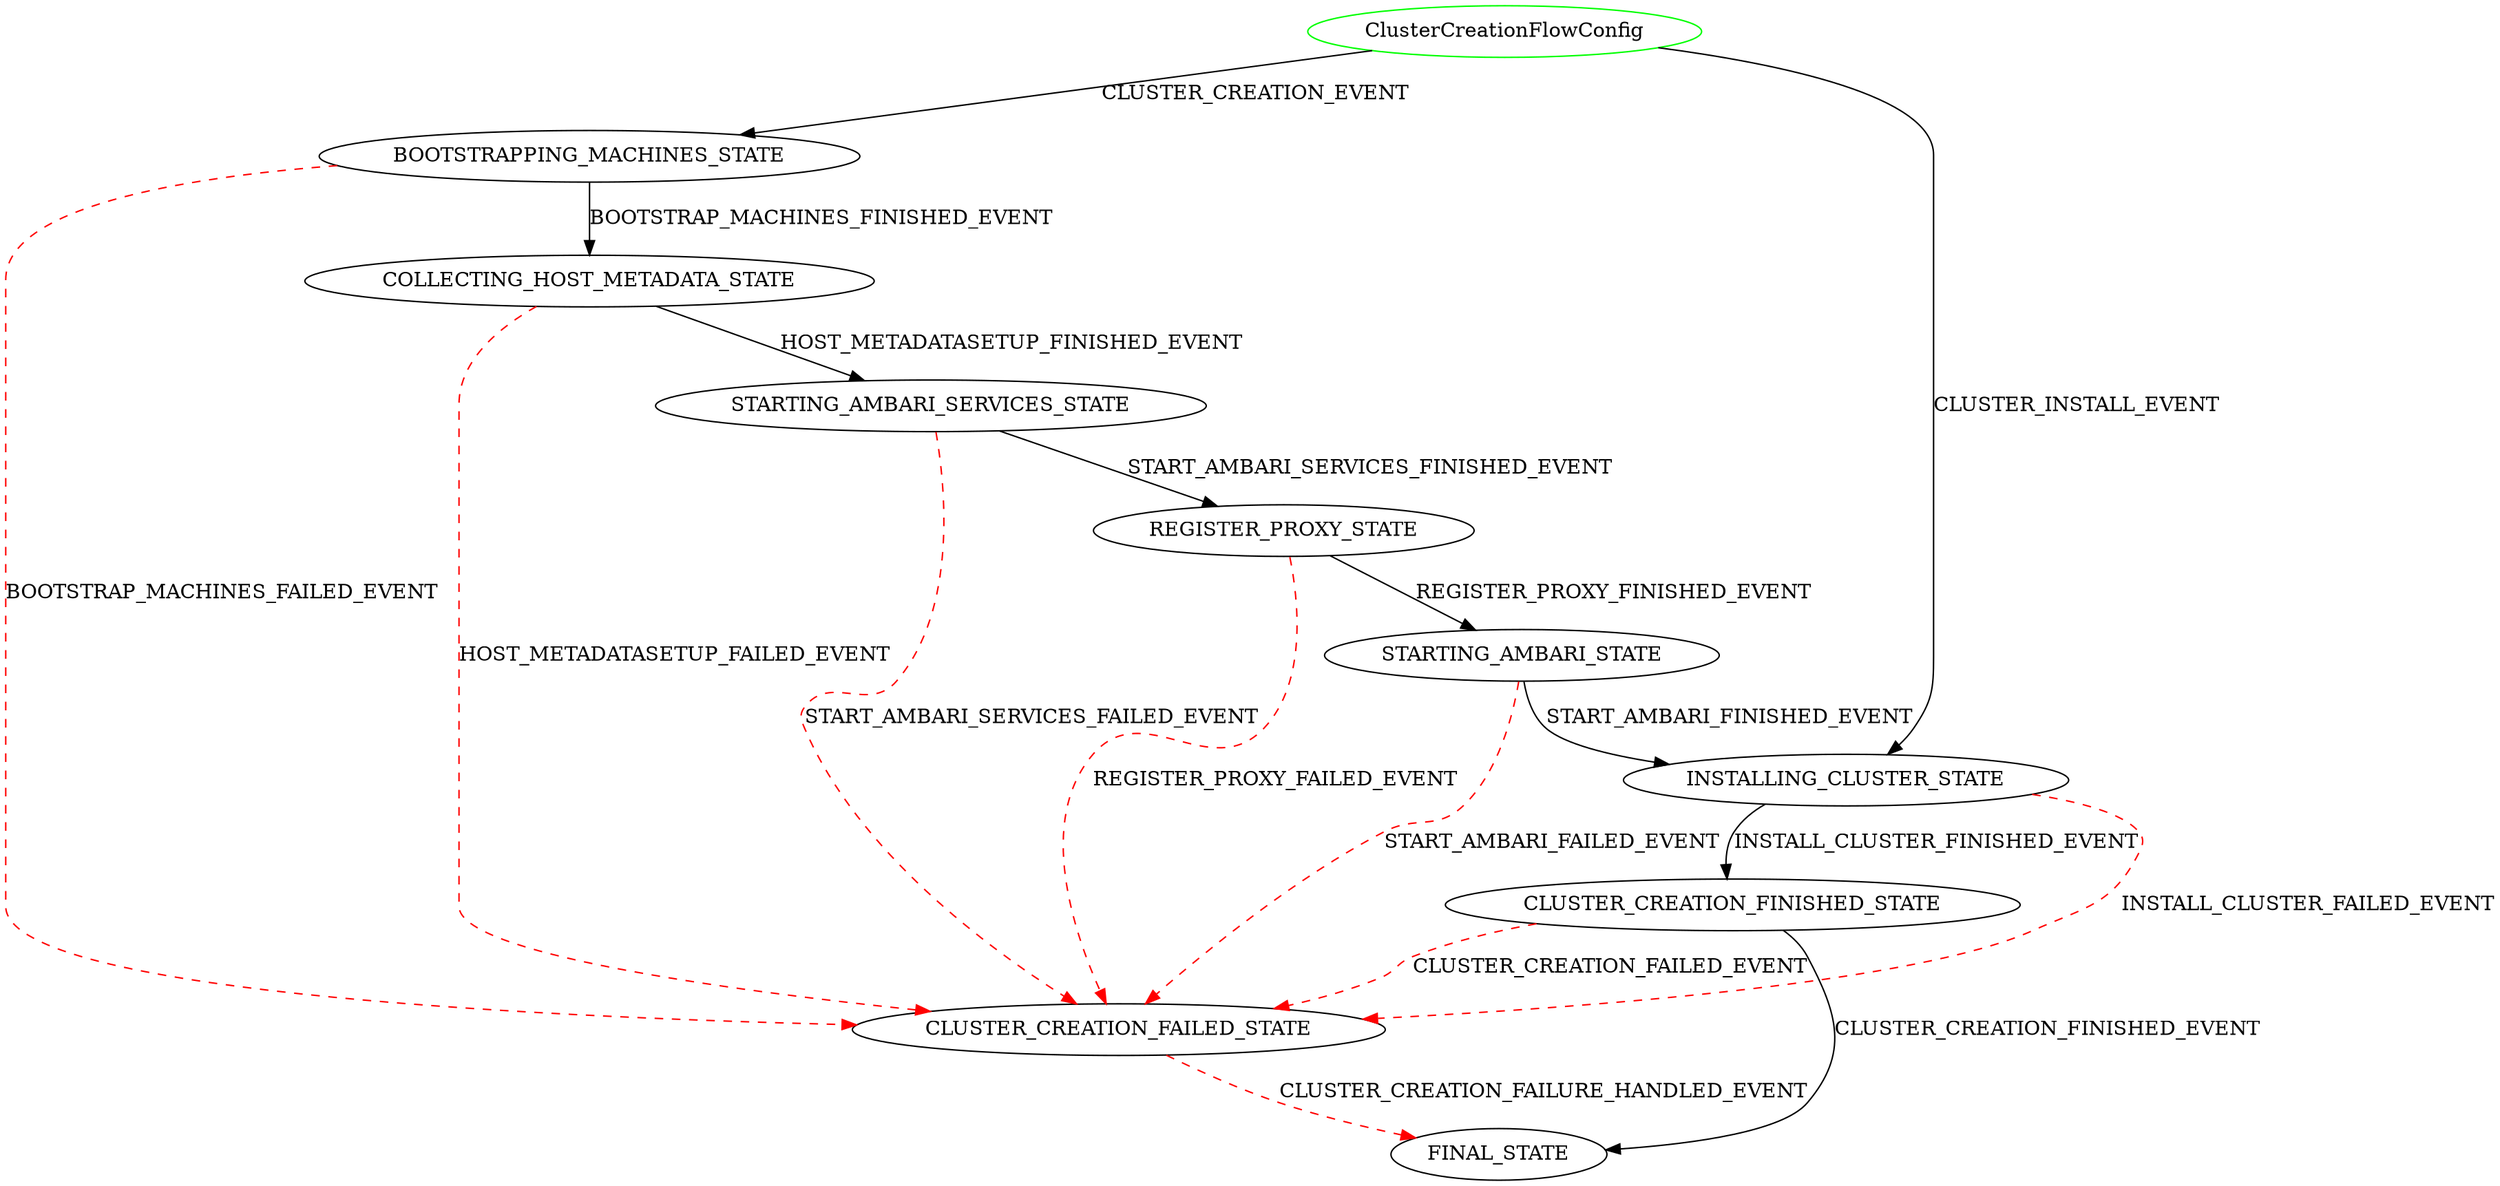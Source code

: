 digraph {
INIT_STATE [label="ClusterCreationFlowConfig" shape=ellipse color=green];
INIT_STATE -> BOOTSTRAPPING_MACHINES_STATE [label="CLUSTER_CREATION_EVENT" color=black style=solid];
INIT_STATE -> INSTALLING_CLUSTER_STATE [label="CLUSTER_INSTALL_EVENT" color=black style=solid];
BOOTSTRAPPING_MACHINES_STATE -> COLLECTING_HOST_METADATA_STATE [label="BOOTSTRAP_MACHINES_FINISHED_EVENT" color=black style=solid];
BOOTSTRAPPING_MACHINES_STATE -> CLUSTER_CREATION_FAILED_STATE [label="BOOTSTRAP_MACHINES_FAILED_EVENT" color=red style=dashed];
CLUSTER_CREATION_FAILED_STATE -> FINAL_STATE [label="CLUSTER_CREATION_FAILURE_HANDLED_EVENT" color=red style=dashed];
COLLECTING_HOST_METADATA_STATE -> STARTING_AMBARI_SERVICES_STATE [label="HOST_METADATASETUP_FINISHED_EVENT" color=black style=solid];
COLLECTING_HOST_METADATA_STATE -> CLUSTER_CREATION_FAILED_STATE [label="HOST_METADATASETUP_FAILED_EVENT" color=red style=dashed];
STARTING_AMBARI_SERVICES_STATE -> REGISTER_PROXY_STATE [label="START_AMBARI_SERVICES_FINISHED_EVENT" color=black style=solid];
STARTING_AMBARI_SERVICES_STATE -> CLUSTER_CREATION_FAILED_STATE [label="START_AMBARI_SERVICES_FAILED_EVENT" color=red style=dashed];
REGISTER_PROXY_STATE -> STARTING_AMBARI_STATE [label="REGISTER_PROXY_FINISHED_EVENT" color=black style=solid];
REGISTER_PROXY_STATE -> CLUSTER_CREATION_FAILED_STATE [label="REGISTER_PROXY_FAILED_EVENT" color=red style=dashed];
STARTING_AMBARI_STATE -> INSTALLING_CLUSTER_STATE [label="START_AMBARI_FINISHED_EVENT" color=black style=solid];
STARTING_AMBARI_STATE -> CLUSTER_CREATION_FAILED_STATE [label="START_AMBARI_FAILED_EVENT" color=red style=dashed];
INSTALLING_CLUSTER_STATE -> CLUSTER_CREATION_FINISHED_STATE [label="INSTALL_CLUSTER_FINISHED_EVENT" color=black style=solid];
INSTALLING_CLUSTER_STATE -> CLUSTER_CREATION_FAILED_STATE [label="INSTALL_CLUSTER_FAILED_EVENT" color=red style=dashed];
CLUSTER_CREATION_FINISHED_STATE -> FINAL_STATE [label="CLUSTER_CREATION_FINISHED_EVENT" color=black style=solid];
CLUSTER_CREATION_FINISHED_STATE -> CLUSTER_CREATION_FAILED_STATE [label="CLUSTER_CREATION_FAILED_EVENT" color=red style=dashed];
}